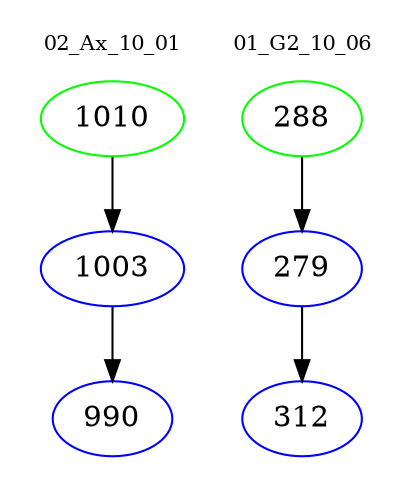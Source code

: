 digraph{
subgraph cluster_0 {
color = white
label = "02_Ax_10_01";
fontsize=10;
T0_1010 [label="1010", color="green"]
T0_1010 -> T0_1003 [color="black"]
T0_1003 [label="1003", color="blue"]
T0_1003 -> T0_990 [color="black"]
T0_990 [label="990", color="blue"]
}
subgraph cluster_1 {
color = white
label = "01_G2_10_06";
fontsize=10;
T1_288 [label="288", color="green"]
T1_288 -> T1_279 [color="black"]
T1_279 [label="279", color="blue"]
T1_279 -> T1_312 [color="black"]
T1_312 [label="312", color="blue"]
}
}
